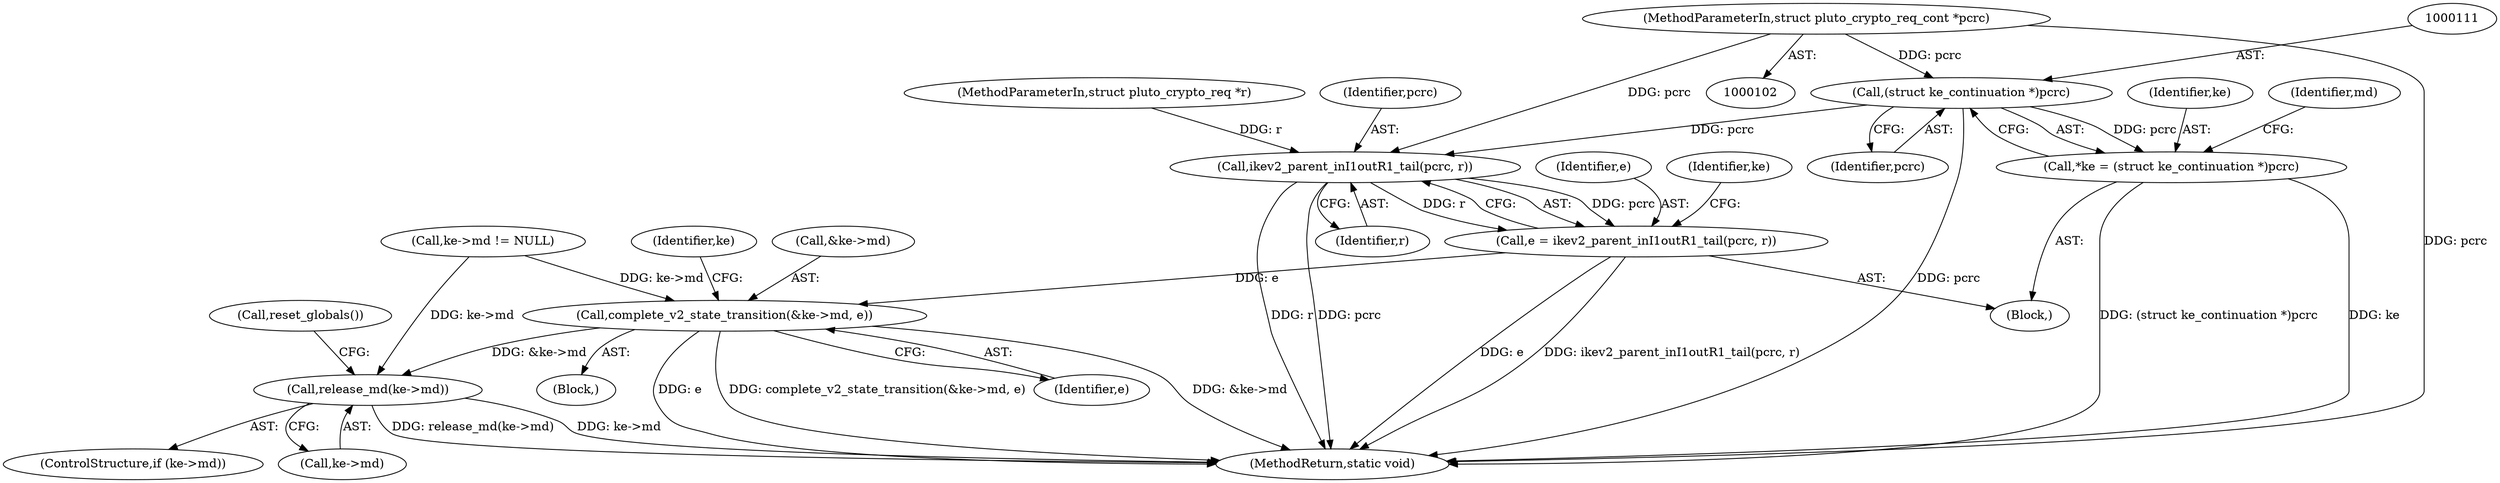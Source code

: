 digraph "0_libreswan_2899351224fe2940aec37d7656e1e392c0fe07f0@pointer" {
"1000110" [label="(Call,(struct ke_continuation *)pcrc)"];
"1000103" [label="(MethodParameterIn,struct pluto_crypto_req_cont *pcrc)"];
"1000108" [label="(Call,*ke = (struct ke_continuation *)pcrc)"];
"1000179" [label="(Call,ikev2_parent_inI1outR1_tail(pcrc, r))"];
"1000177" [label="(Call,e = ikev2_parent_inI1outR1_tail(pcrc, r))"];
"1000189" [label="(Call,complete_v2_state_transition(&ke->md, e))"];
"1000199" [label="(Call,release_md(ke->md))"];
"1000183" [label="(Call,ke->md != NULL)"];
"1000185" [label="(Identifier,ke)"];
"1000199" [label="(Call,release_md(ke->md))"];
"1000115" [label="(Identifier,md)"];
"1000106" [label="(Block,)"];
"1000194" [label="(Identifier,e)"];
"1000190" [label="(Call,&ke->md)"];
"1000178" [label="(Identifier,e)"];
"1000200" [label="(Call,ke->md)"];
"1000108" [label="(Call,*ke = (struct ke_continuation *)pcrc)"];
"1000197" [label="(Identifier,ke)"];
"1000177" [label="(Call,e = ikev2_parent_inI1outR1_tail(pcrc, r))"];
"1000179" [label="(Call,ikev2_parent_inI1outR1_tail(pcrc, r))"];
"1000181" [label="(Identifier,r)"];
"1000188" [label="(Block,)"];
"1000195" [label="(ControlStructure,if (ke->md))"];
"1000104" [label="(MethodParameterIn,struct pluto_crypto_req *r)"];
"1000110" [label="(Call,(struct ke_continuation *)pcrc)"];
"1000189" [label="(Call,complete_v2_state_transition(&ke->md, e))"];
"1000103" [label="(MethodParameterIn,struct pluto_crypto_req_cont *pcrc)"];
"1000180" [label="(Identifier,pcrc)"];
"1000109" [label="(Identifier,ke)"];
"1000203" [label="(Call,reset_globals())"];
"1000204" [label="(MethodReturn,static void)"];
"1000112" [label="(Identifier,pcrc)"];
"1000110" -> "1000108"  [label="AST: "];
"1000110" -> "1000112"  [label="CFG: "];
"1000111" -> "1000110"  [label="AST: "];
"1000112" -> "1000110"  [label="AST: "];
"1000108" -> "1000110"  [label="CFG: "];
"1000110" -> "1000204"  [label="DDG: pcrc"];
"1000110" -> "1000108"  [label="DDG: pcrc"];
"1000103" -> "1000110"  [label="DDG: pcrc"];
"1000110" -> "1000179"  [label="DDG: pcrc"];
"1000103" -> "1000102"  [label="AST: "];
"1000103" -> "1000204"  [label="DDG: pcrc"];
"1000103" -> "1000179"  [label="DDG: pcrc"];
"1000108" -> "1000106"  [label="AST: "];
"1000109" -> "1000108"  [label="AST: "];
"1000115" -> "1000108"  [label="CFG: "];
"1000108" -> "1000204"  [label="DDG: (struct ke_continuation *)pcrc"];
"1000108" -> "1000204"  [label="DDG: ke"];
"1000179" -> "1000177"  [label="AST: "];
"1000179" -> "1000181"  [label="CFG: "];
"1000180" -> "1000179"  [label="AST: "];
"1000181" -> "1000179"  [label="AST: "];
"1000177" -> "1000179"  [label="CFG: "];
"1000179" -> "1000204"  [label="DDG: r"];
"1000179" -> "1000204"  [label="DDG: pcrc"];
"1000179" -> "1000177"  [label="DDG: pcrc"];
"1000179" -> "1000177"  [label="DDG: r"];
"1000104" -> "1000179"  [label="DDG: r"];
"1000177" -> "1000106"  [label="AST: "];
"1000178" -> "1000177"  [label="AST: "];
"1000185" -> "1000177"  [label="CFG: "];
"1000177" -> "1000204"  [label="DDG: e"];
"1000177" -> "1000204"  [label="DDG: ikev2_parent_inI1outR1_tail(pcrc, r)"];
"1000177" -> "1000189"  [label="DDG: e"];
"1000189" -> "1000188"  [label="AST: "];
"1000189" -> "1000194"  [label="CFG: "];
"1000190" -> "1000189"  [label="AST: "];
"1000194" -> "1000189"  [label="AST: "];
"1000197" -> "1000189"  [label="CFG: "];
"1000189" -> "1000204"  [label="DDG: &ke->md"];
"1000189" -> "1000204"  [label="DDG: e"];
"1000189" -> "1000204"  [label="DDG: complete_v2_state_transition(&ke->md, e)"];
"1000183" -> "1000189"  [label="DDG: ke->md"];
"1000189" -> "1000199"  [label="DDG: &ke->md"];
"1000199" -> "1000195"  [label="AST: "];
"1000199" -> "1000200"  [label="CFG: "];
"1000200" -> "1000199"  [label="AST: "];
"1000203" -> "1000199"  [label="CFG: "];
"1000199" -> "1000204"  [label="DDG: ke->md"];
"1000199" -> "1000204"  [label="DDG: release_md(ke->md)"];
"1000183" -> "1000199"  [label="DDG: ke->md"];
}
